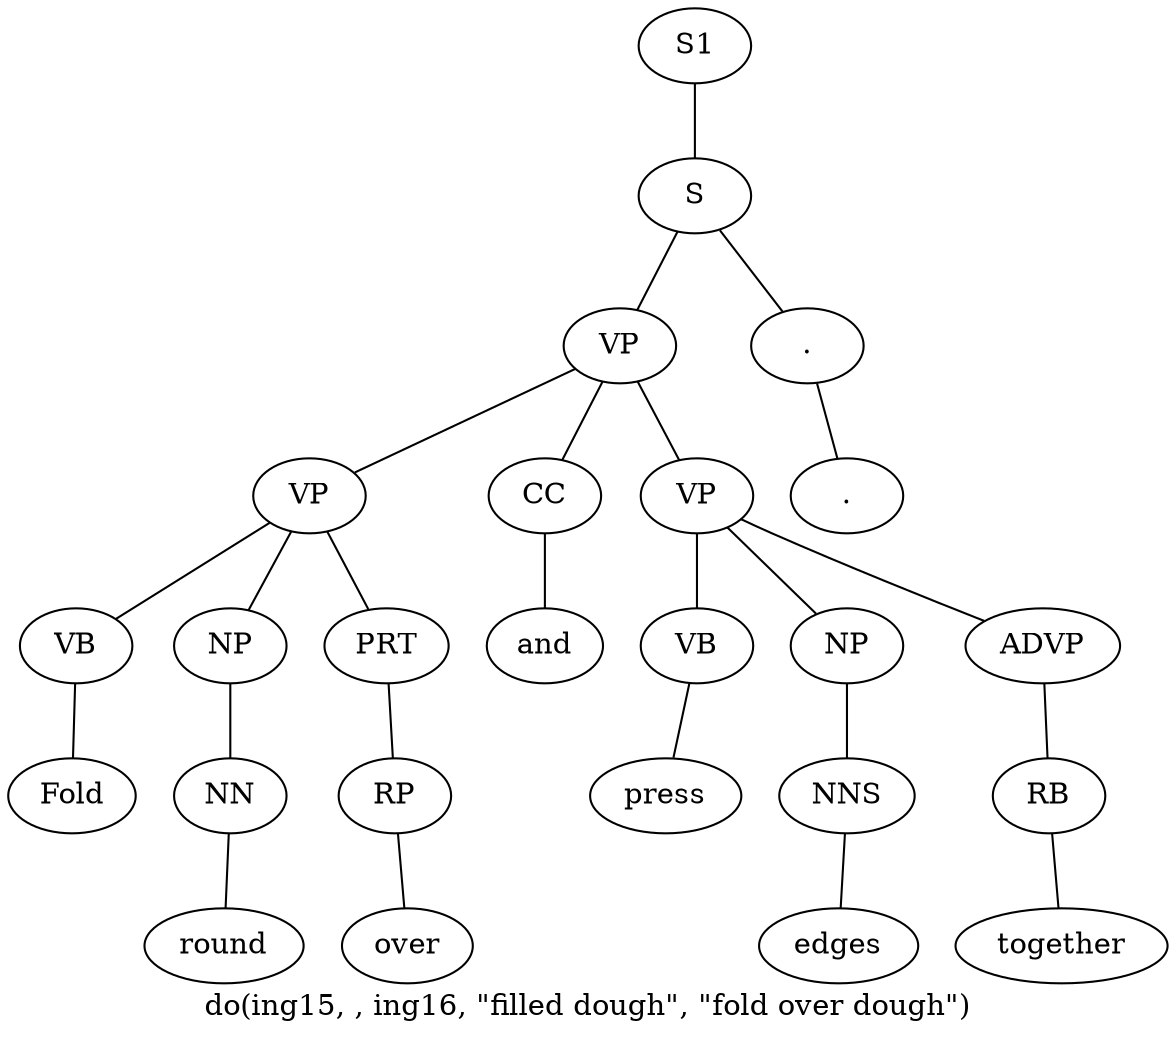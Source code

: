 graph SyntaxGraph {
	label = "do(ing15, , ing16, \"filled dough\", \"fold over dough\")";
	Node0 [label="S1"];
	Node1 [label="S"];
	Node2 [label="VP"];
	Node3 [label="VP"];
	Node4 [label="VB"];
	Node5 [label="Fold"];
	Node6 [label="NP"];
	Node7 [label="NN"];
	Node8 [label="round"];
	Node9 [label="PRT"];
	Node10 [label="RP"];
	Node11 [label="over"];
	Node12 [label="CC"];
	Node13 [label="and"];
	Node14 [label="VP"];
	Node15 [label="VB"];
	Node16 [label="press"];
	Node17 [label="NP"];
	Node18 [label="NNS"];
	Node19 [label="edges"];
	Node20 [label="ADVP"];
	Node21 [label="RB"];
	Node22 [label="together"];
	Node23 [label="."];
	Node24 [label="."];

	Node0 -- Node1;
	Node1 -- Node2;
	Node1 -- Node23;
	Node2 -- Node3;
	Node2 -- Node12;
	Node2 -- Node14;
	Node3 -- Node4;
	Node3 -- Node6;
	Node3 -- Node9;
	Node4 -- Node5;
	Node6 -- Node7;
	Node7 -- Node8;
	Node9 -- Node10;
	Node10 -- Node11;
	Node12 -- Node13;
	Node14 -- Node15;
	Node14 -- Node17;
	Node14 -- Node20;
	Node15 -- Node16;
	Node17 -- Node18;
	Node18 -- Node19;
	Node20 -- Node21;
	Node21 -- Node22;
	Node23 -- Node24;
}